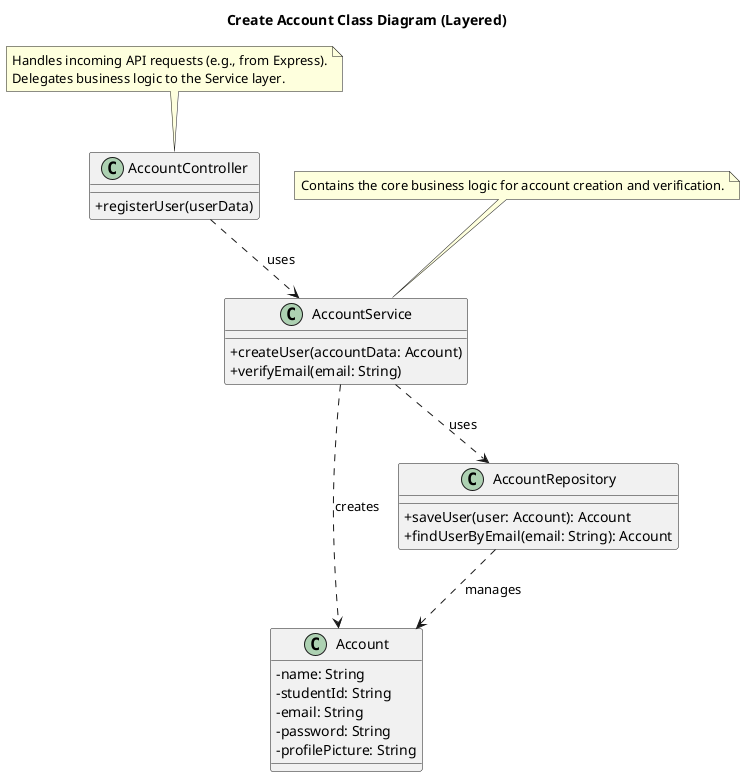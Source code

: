 @startuml
title Create Account Class Diagram (Layered)

skinparam classAttributeIconSize 0

class Account {
  - name: String
  - studentId: String
  - email: String
  - password: String
  - profilePicture: String
}

class AccountController {
  + registerUser(userData)
}

class AccountService {
  + createUser(accountData: Account)
  + verifyEmail(email: String)
}

class AccountRepository {
  + saveUser(user: Account): Account
  + findUserByEmail(email: String): Account
}

AccountController ..> AccountService : uses
AccountService ..> AccountRepository : uses
AccountService ..> Account : creates
AccountRepository ..> Account : manages

note top of AccountController
  Handles incoming API requests (e.g., from Express).
  Delegates business logic to the Service layer.
end note

note top of AccountService
  Contains the core business logic for account creation and verification.
end note

@enduml